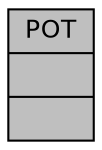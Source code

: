 digraph "POT"
{
 // INTERACTIVE_SVG=YES
 // LATEX_PDF_SIZE
  bgcolor="transparent";
  edge [fontname="Helvetica",fontsize="12",labelfontname="Helvetica",labelfontsize="12"];
  node [fontname="Helvetica",fontsize="12",shape=record];
  Node1 [label="{POT\n||}",height=0.2,width=0.4,color="black", fillcolor="grey75", style="filled", fontcolor="black",tooltip=" "];
}
